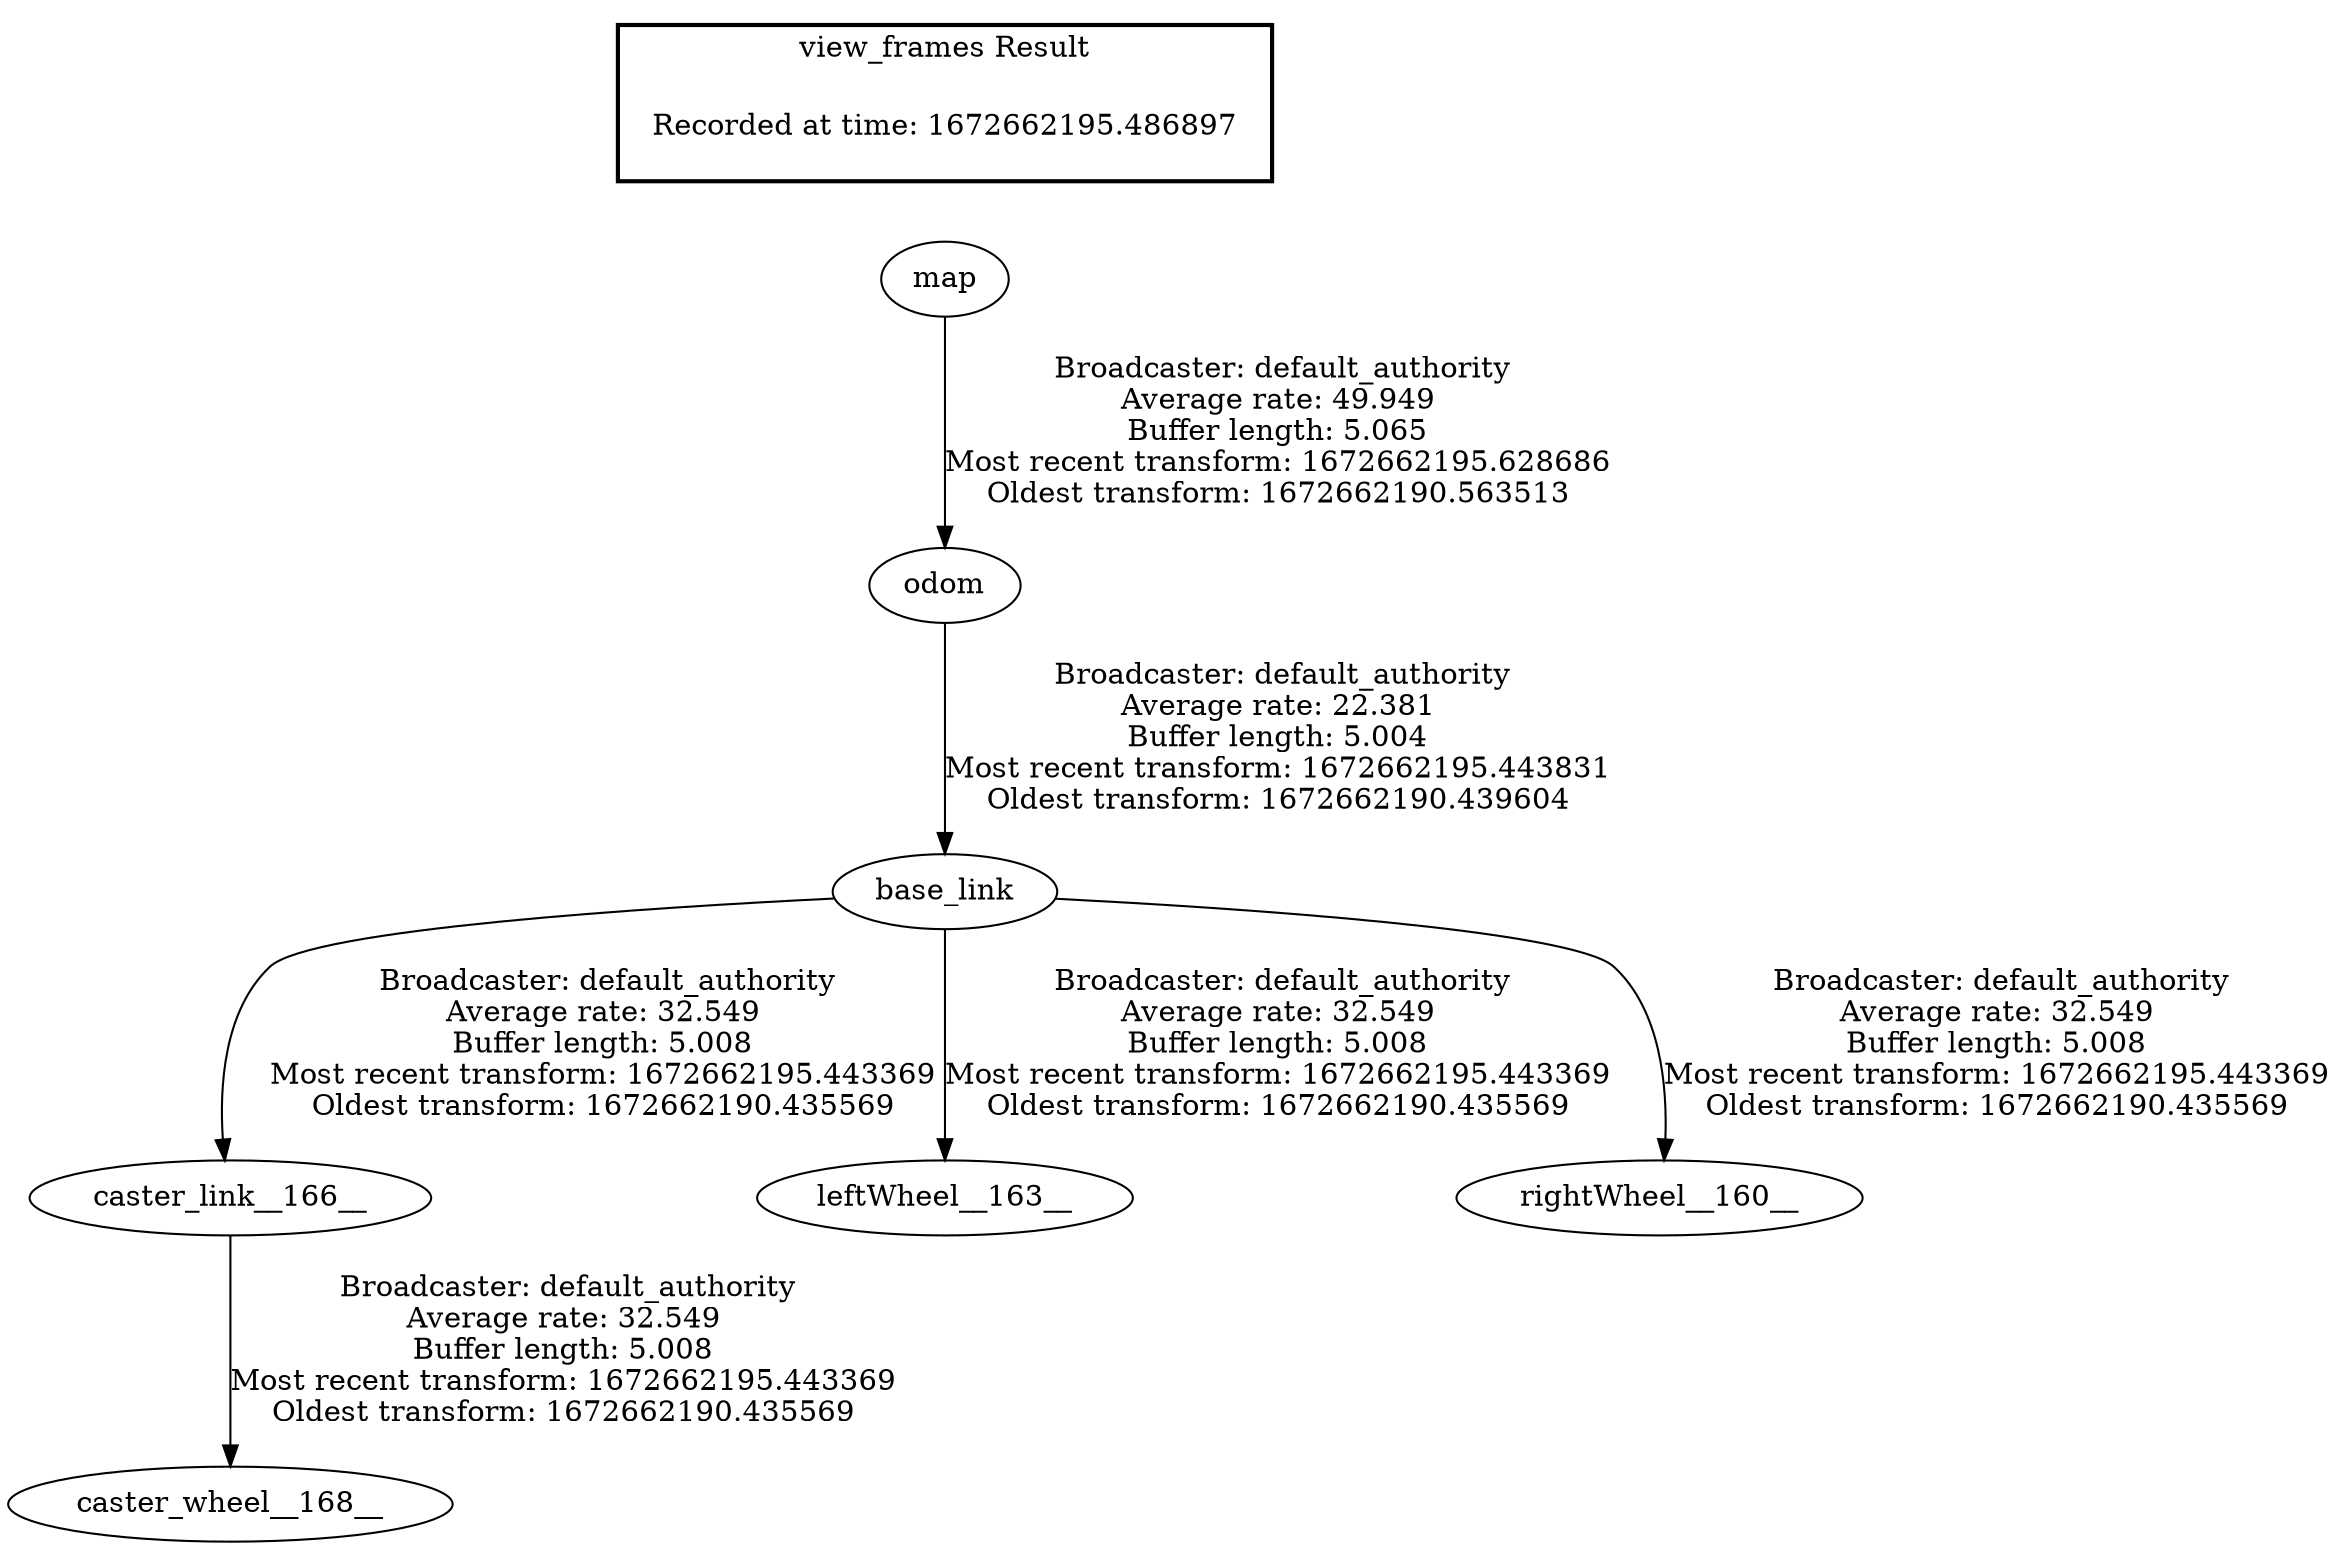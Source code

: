digraph G {
"map" -> "odom"[label=" Broadcaster: default_authority\nAverage rate: 49.949\nBuffer length: 5.065\nMost recent transform: 1672662195.628686\nOldest transform: 1672662190.563513\n"];
"base_link" -> "caster_link__166__"[label=" Broadcaster: default_authority\nAverage rate: 32.549\nBuffer length: 5.008\nMost recent transform: 1672662195.443369\nOldest transform: 1672662190.435569\n"];
"odom" -> "base_link"[label=" Broadcaster: default_authority\nAverage rate: 22.381\nBuffer length: 5.004\nMost recent transform: 1672662195.443831\nOldest transform: 1672662190.439604\n"];
"caster_link__166__" -> "caster_wheel__168__"[label=" Broadcaster: default_authority\nAverage rate: 32.549\nBuffer length: 5.008\nMost recent transform: 1672662195.443369\nOldest transform: 1672662190.435569\n"];
"base_link" -> "leftWheel__163__"[label=" Broadcaster: default_authority\nAverage rate: 32.549\nBuffer length: 5.008\nMost recent transform: 1672662195.443369\nOldest transform: 1672662190.435569\n"];
"base_link" -> "rightWheel__160__"[label=" Broadcaster: default_authority\nAverage rate: 32.549\nBuffer length: 5.008\nMost recent transform: 1672662195.443369\nOldest transform: 1672662190.435569\n"];
edge [style=invis];
 subgraph cluster_legend { style=bold; color=black; label ="view_frames Result";
"Recorded at time: 1672662195.486897"[ shape=plaintext ] ;
}->"map";
}